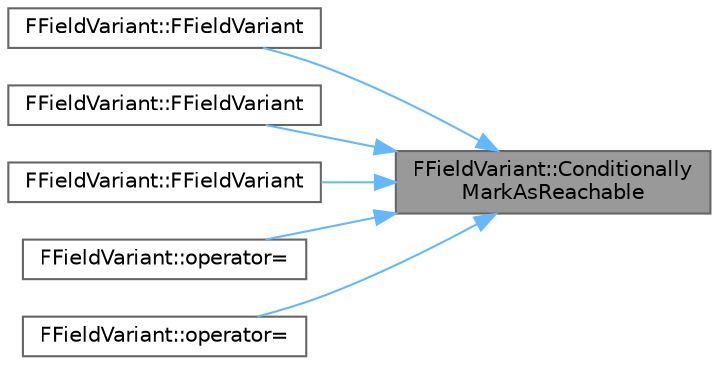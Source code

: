 digraph "FFieldVariant::ConditionallyMarkAsReachable"
{
 // INTERACTIVE_SVG=YES
 // LATEX_PDF_SIZE
  bgcolor="transparent";
  edge [fontname=Helvetica,fontsize=10,labelfontname=Helvetica,labelfontsize=10];
  node [fontname=Helvetica,fontsize=10,shape=box,height=0.2,width=0.4];
  rankdir="RL";
  Node1 [id="Node000001",label="FFieldVariant::Conditionally\lMarkAsReachable",height=0.2,width=0.4,color="gray40", fillcolor="grey60", style="filled", fontcolor="black",tooltip=" "];
  Node1 -> Node2 [id="edge1_Node000001_Node000002",dir="back",color="steelblue1",style="solid",tooltip=" "];
  Node2 [id="Node000002",label="FFieldVariant::FFieldVariant",height=0.2,width=0.4,color="grey40", fillcolor="white", style="filled",URL="$d7/d01/classFFieldVariant.html#af7411ca15c4120a8a6d24bbe74085a6d",tooltip=" "];
  Node1 -> Node3 [id="edge2_Node000001_Node000003",dir="back",color="steelblue1",style="solid",tooltip=" "];
  Node3 [id="Node000003",label="FFieldVariant::FFieldVariant",height=0.2,width=0.4,color="grey40", fillcolor="white", style="filled",URL="$d7/d01/classFFieldVariant.html#a5d83605c9318dda23d5ffabee56b262a",tooltip=" "];
  Node1 -> Node4 [id="edge3_Node000001_Node000004",dir="back",color="steelblue1",style="solid",tooltip=" "];
  Node4 [id="Node000004",label="FFieldVariant::FFieldVariant",height=0.2,width=0.4,color="grey40", fillcolor="white", style="filled",URL="$d7/d01/classFFieldVariant.html#a3ccdbf6c94b4da2f3f4dd8c3bc130afc",tooltip=" "];
  Node1 -> Node5 [id="edge4_Node000001_Node000005",dir="back",color="steelblue1",style="solid",tooltip=" "];
  Node5 [id="Node000005",label="FFieldVariant::operator=",height=0.2,width=0.4,color="grey40", fillcolor="white", style="filled",URL="$d7/d01/classFFieldVariant.html#a62c1141df236cdfde7bc96e4232799eb",tooltip=" "];
  Node1 -> Node6 [id="edge5_Node000001_Node000006",dir="back",color="steelblue1",style="solid",tooltip=" "];
  Node6 [id="Node000006",label="FFieldVariant::operator=",height=0.2,width=0.4,color="grey40", fillcolor="white", style="filled",URL="$d7/d01/classFFieldVariant.html#a8902c2d89d2f991c055d64127bda79e4",tooltip=" "];
}
